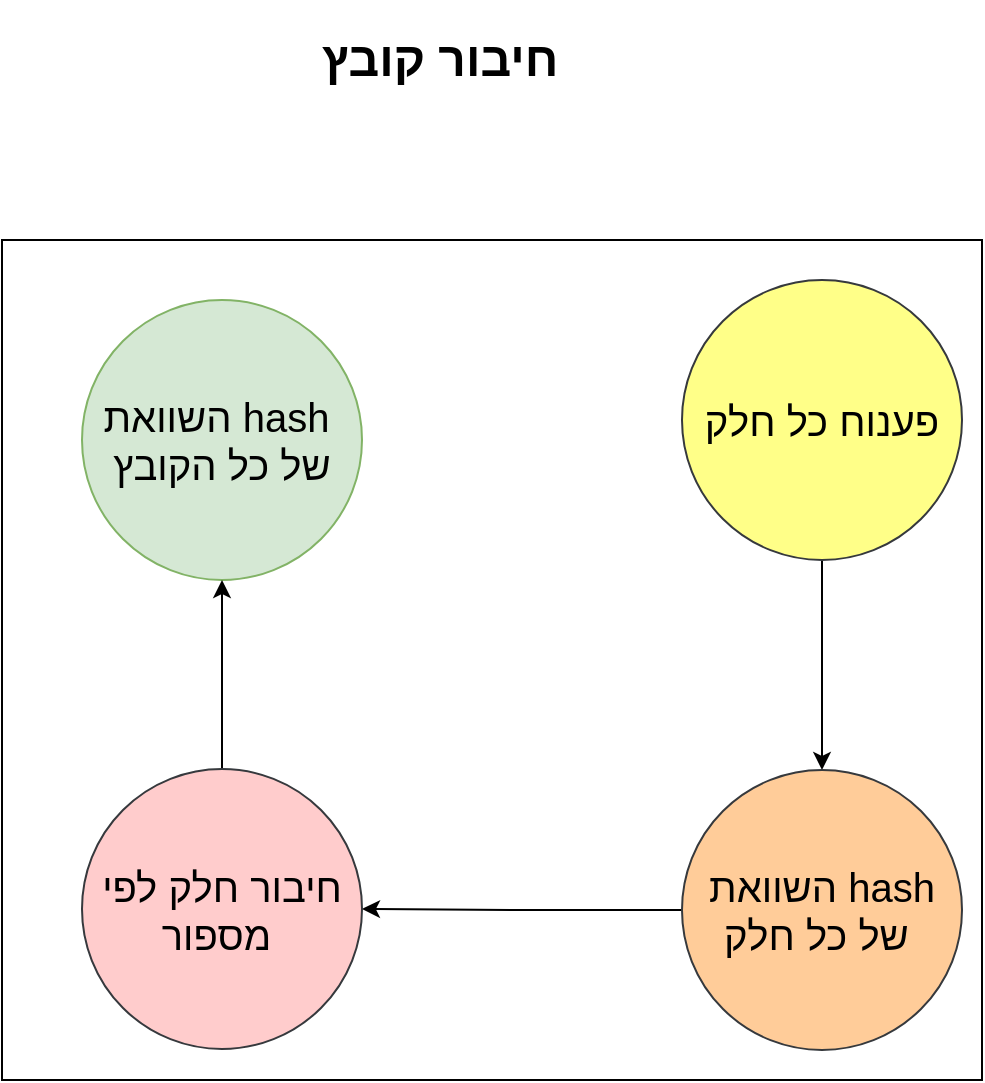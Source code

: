 <mxfile version="22.1.5" type="device">
  <diagram name="‫עמוד-1‬" id="7ujGVMIC4xtKWr2U2t12">
    <mxGraphModel dx="954" dy="1231" grid="1" gridSize="10" guides="1" tooltips="1" connect="1" arrows="1" fold="1" page="1" pageScale="1" pageWidth="827" pageHeight="1169" math="0" shadow="0">
      <root>
        <mxCell id="0" />
        <mxCell id="1" parent="0" />
        <mxCell id="bLk-eUr5ARzQPCFEUJqk-3" value="" style="rounded=0;whiteSpace=wrap;html=1;" parent="1" vertex="1">
          <mxGeometry x="220" y="250" width="490" height="420" as="geometry" />
        </mxCell>
        <mxCell id="apId_ucm8zy4JaB7jrlC-3" style="edgeStyle=orthogonalEdgeStyle;rounded=0;orthogonalLoop=1;jettySize=auto;html=1;" edge="1" parent="1" source="bLk-eUr5ARzQPCFEUJqk-6" target="bLk-eUr5ARzQPCFEUJqk-11">
          <mxGeometry relative="1" as="geometry" />
        </mxCell>
        <mxCell id="bLk-eUr5ARzQPCFEUJqk-6" value="פענוח כל חלק" style="ellipse;whiteSpace=wrap;html=1;aspect=fixed;fillColor=#ffff88;strokeColor=#36393d;fontSize=20;" parent="1" vertex="1">
          <mxGeometry x="560" y="270" width="140" height="140" as="geometry" />
        </mxCell>
        <mxCell id="bLk-eUr5ARzQPCFEUJqk-7" value="&lt;font style=&quot;font-size: 20px;&quot;&gt;השוואת hash&amp;nbsp;&lt;br&gt;של כל הקובץ&lt;br&gt;&lt;/font&gt;" style="ellipse;whiteSpace=wrap;html=1;aspect=fixed;fontSize=20;fillColor=#d5e8d4;strokeColor=#82b366;" parent="1" vertex="1">
          <mxGeometry x="260" y="280" width="140" height="140" as="geometry" />
        </mxCell>
        <mxCell id="apId_ucm8zy4JaB7jrlC-4" style="edgeStyle=orthogonalEdgeStyle;rounded=0;orthogonalLoop=1;jettySize=auto;html=1;" edge="1" parent="1" source="bLk-eUr5ARzQPCFEUJqk-11" target="bLk-eUr5ARzQPCFEUJqk-13">
          <mxGeometry relative="1" as="geometry" />
        </mxCell>
        <mxCell id="bLk-eUr5ARzQPCFEUJqk-11" value="השוואת hash של כל חלק&amp;nbsp;" style="ellipse;whiteSpace=wrap;html=1;aspect=fixed;fillColor=#ffcc99;strokeColor=#36393d;fontSize=20;" parent="1" vertex="1">
          <mxGeometry x="560" y="515" width="140" height="140" as="geometry" />
        </mxCell>
        <mxCell id="apId_ucm8zy4JaB7jrlC-1" style="edgeStyle=orthogonalEdgeStyle;rounded=0;orthogonalLoop=1;jettySize=auto;html=1;" edge="1" parent="1" source="bLk-eUr5ARzQPCFEUJqk-13" target="bLk-eUr5ARzQPCFEUJqk-7">
          <mxGeometry relative="1" as="geometry" />
        </mxCell>
        <mxCell id="bLk-eUr5ARzQPCFEUJqk-13" value="חיבור חלק לפי מספור&amp;nbsp;" style="ellipse;whiteSpace=wrap;html=1;aspect=fixed;fillColor=#ffcccc;strokeColor=#36393d;fontSize=20;" parent="1" vertex="1">
          <mxGeometry x="260" y="514.5" width="140" height="140" as="geometry" />
        </mxCell>
        <mxCell id="bLk-eUr5ARzQPCFEUJqk-20" value="&lt;h1&gt;חיבור קובץ&lt;/h1&gt;" style="text;html=1;strokeColor=none;fillColor=none;spacing=5;spacingTop=-20;whiteSpace=wrap;overflow=hidden;rounded=0;" parent="1" vertex="1">
          <mxGeometry x="375" y="140" width="190" height="50" as="geometry" />
        </mxCell>
      </root>
    </mxGraphModel>
  </diagram>
</mxfile>
